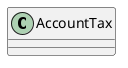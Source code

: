 @startuml classes_l10n_account_withholding_tax_pos
set namespaceSeparator none
class "AccountTax" as odoo_src.odoo.addons.l10n_account_withholding_tax_pos.models.account_tax.AccountTax {
}
@enduml
